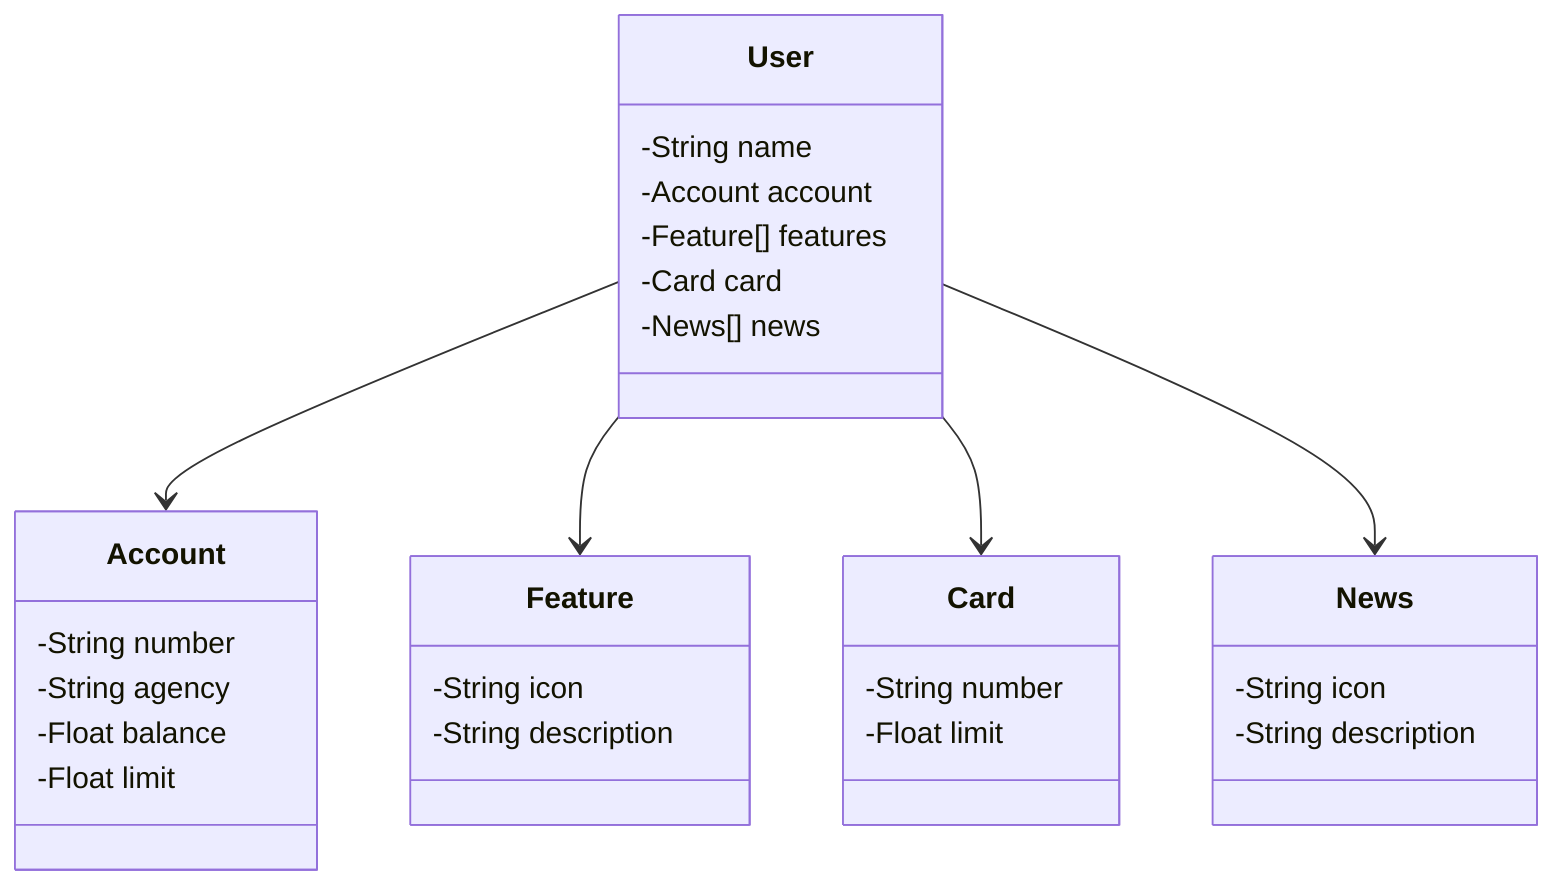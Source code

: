 classDiagram

class User { 
    -String name 
    -Account account 
    -Feature[] features 
    -Card card 
    -News[] news }

class Account {
    -String number
    -String agency
    -Float balance
    -Float limit
}

class Feature {
    -String icon
    -String description
}

class Card {
    -String number
    -Float limit
}

class News {
    -String icon
    -String description
}

User --> Account
User --> Feature
User --> Card
User --> News
